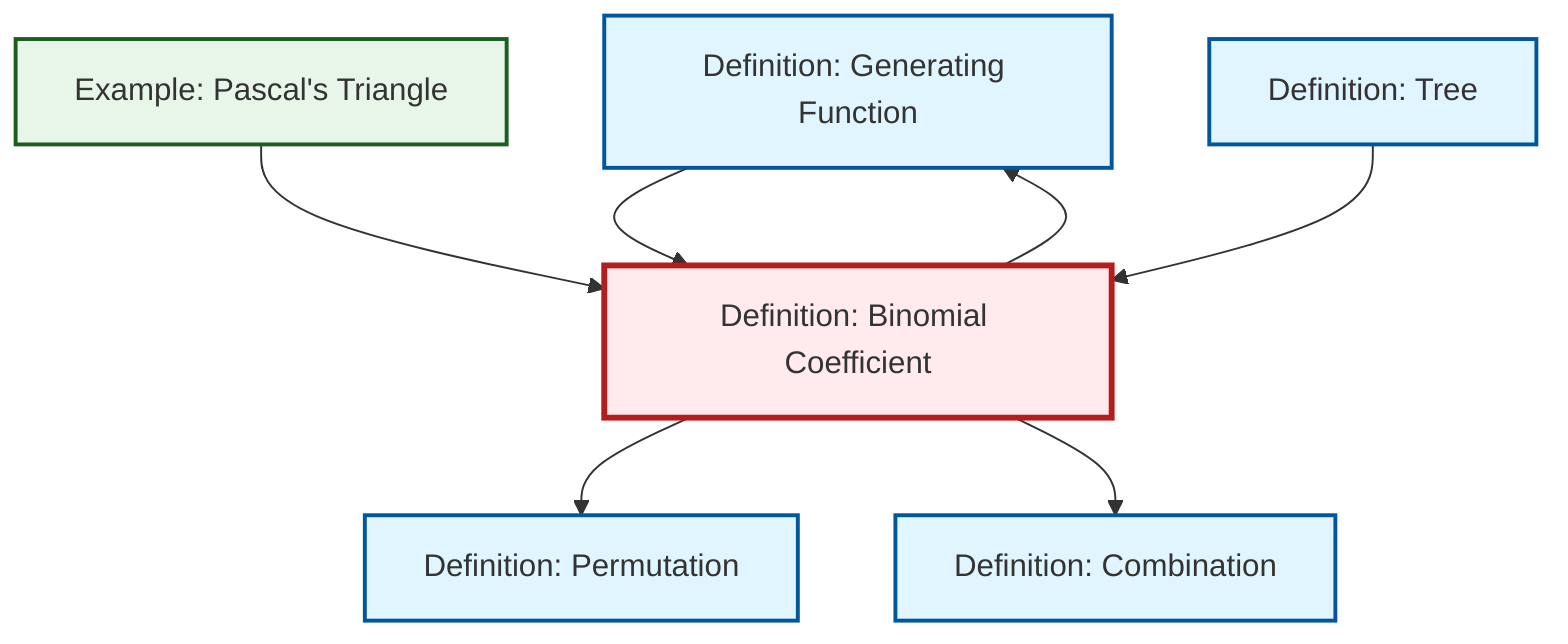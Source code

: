 graph TD
    classDef definition fill:#e1f5fe,stroke:#01579b,stroke-width:2px
    classDef theorem fill:#f3e5f5,stroke:#4a148c,stroke-width:2px
    classDef axiom fill:#fff3e0,stroke:#e65100,stroke-width:2px
    classDef example fill:#e8f5e9,stroke:#1b5e20,stroke-width:2px
    classDef current fill:#ffebee,stroke:#b71c1c,stroke-width:3px
    def-combination["Definition: Combination"]:::definition
    def-generating-function["Definition: Generating Function"]:::definition
    def-tree["Definition: Tree"]:::definition
    def-permutation["Definition: Permutation"]:::definition
    ex-pascals-triangle["Example: Pascal's Triangle"]:::example
    def-binomial-coefficient["Definition: Binomial Coefficient"]:::definition
    def-binomial-coefficient --> def-permutation
    def-binomial-coefficient --> def-combination
    def-generating-function --> def-binomial-coefficient
    ex-pascals-triangle --> def-binomial-coefficient
    def-binomial-coefficient --> def-generating-function
    def-tree --> def-binomial-coefficient
    class def-binomial-coefficient current